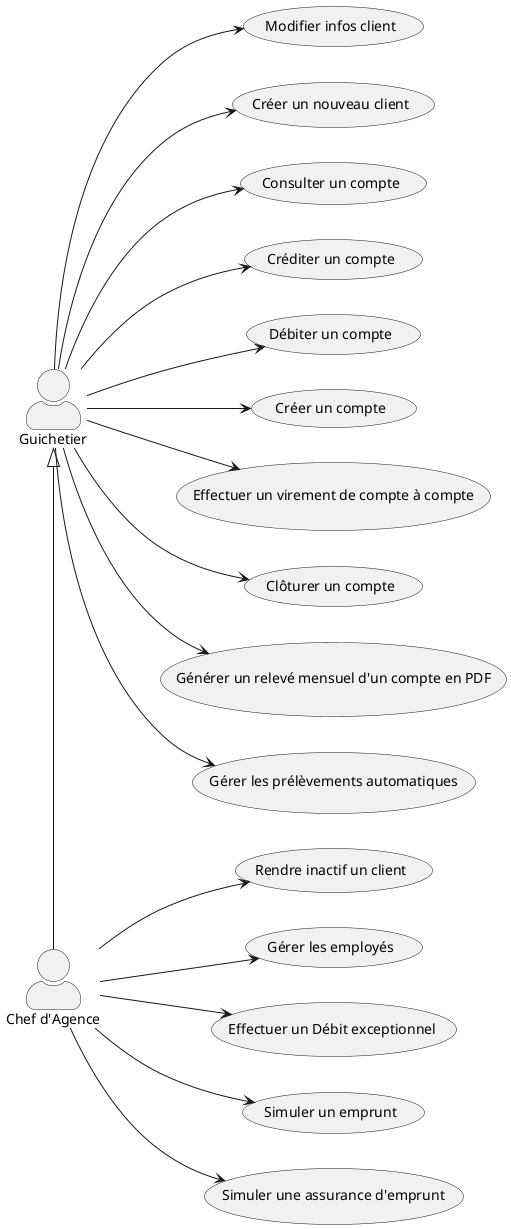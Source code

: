 @startuml v2
skinparam actorStyle awesome
left to right direction

actor :Guichetier: as G
actor :Chef d'Agence: as CA

usecase "Modifier infos client" as Info
usecase "Créer un nouveau client" as Nouveau
usecase "Consulter un compte" as Consulter
usecase "Créditer un compte" as Crédit
usecase "Débiter un compte" as Débit
usecase "Créer un compte" as Créer
usecase "Effectuer un virement de compte à compte" as Virement
usecase "Clôturer un compte" as Clôturer
usecase "Générer un relevé mensuel d'un compte en PDF" as pdf
usecase "Gérer les prélèvements automatiques" as prélèvements

usecase "Rendre inactif un client" as Inactif
usecase "Gérer les employés" as Gérer
usecase "Effectuer un Débit exceptionnel" as Debit
usecase "Simuler un emprunt" as Emprunt
usecase "Simuler une assurance d'emprunt" as Assurance


G --> Info
G --> Nouveau
G --> Consulter 
G --> Crédit
G --> Débit
G --> Créer
G --> Virement
G --> Clôturer
G --> pdf
G --> prélèvements

CA --> Inactif
CA --> Gérer
CA --> Debit
CA --> Emprunt
CA --> Assurance

G <|- CA
@enduml